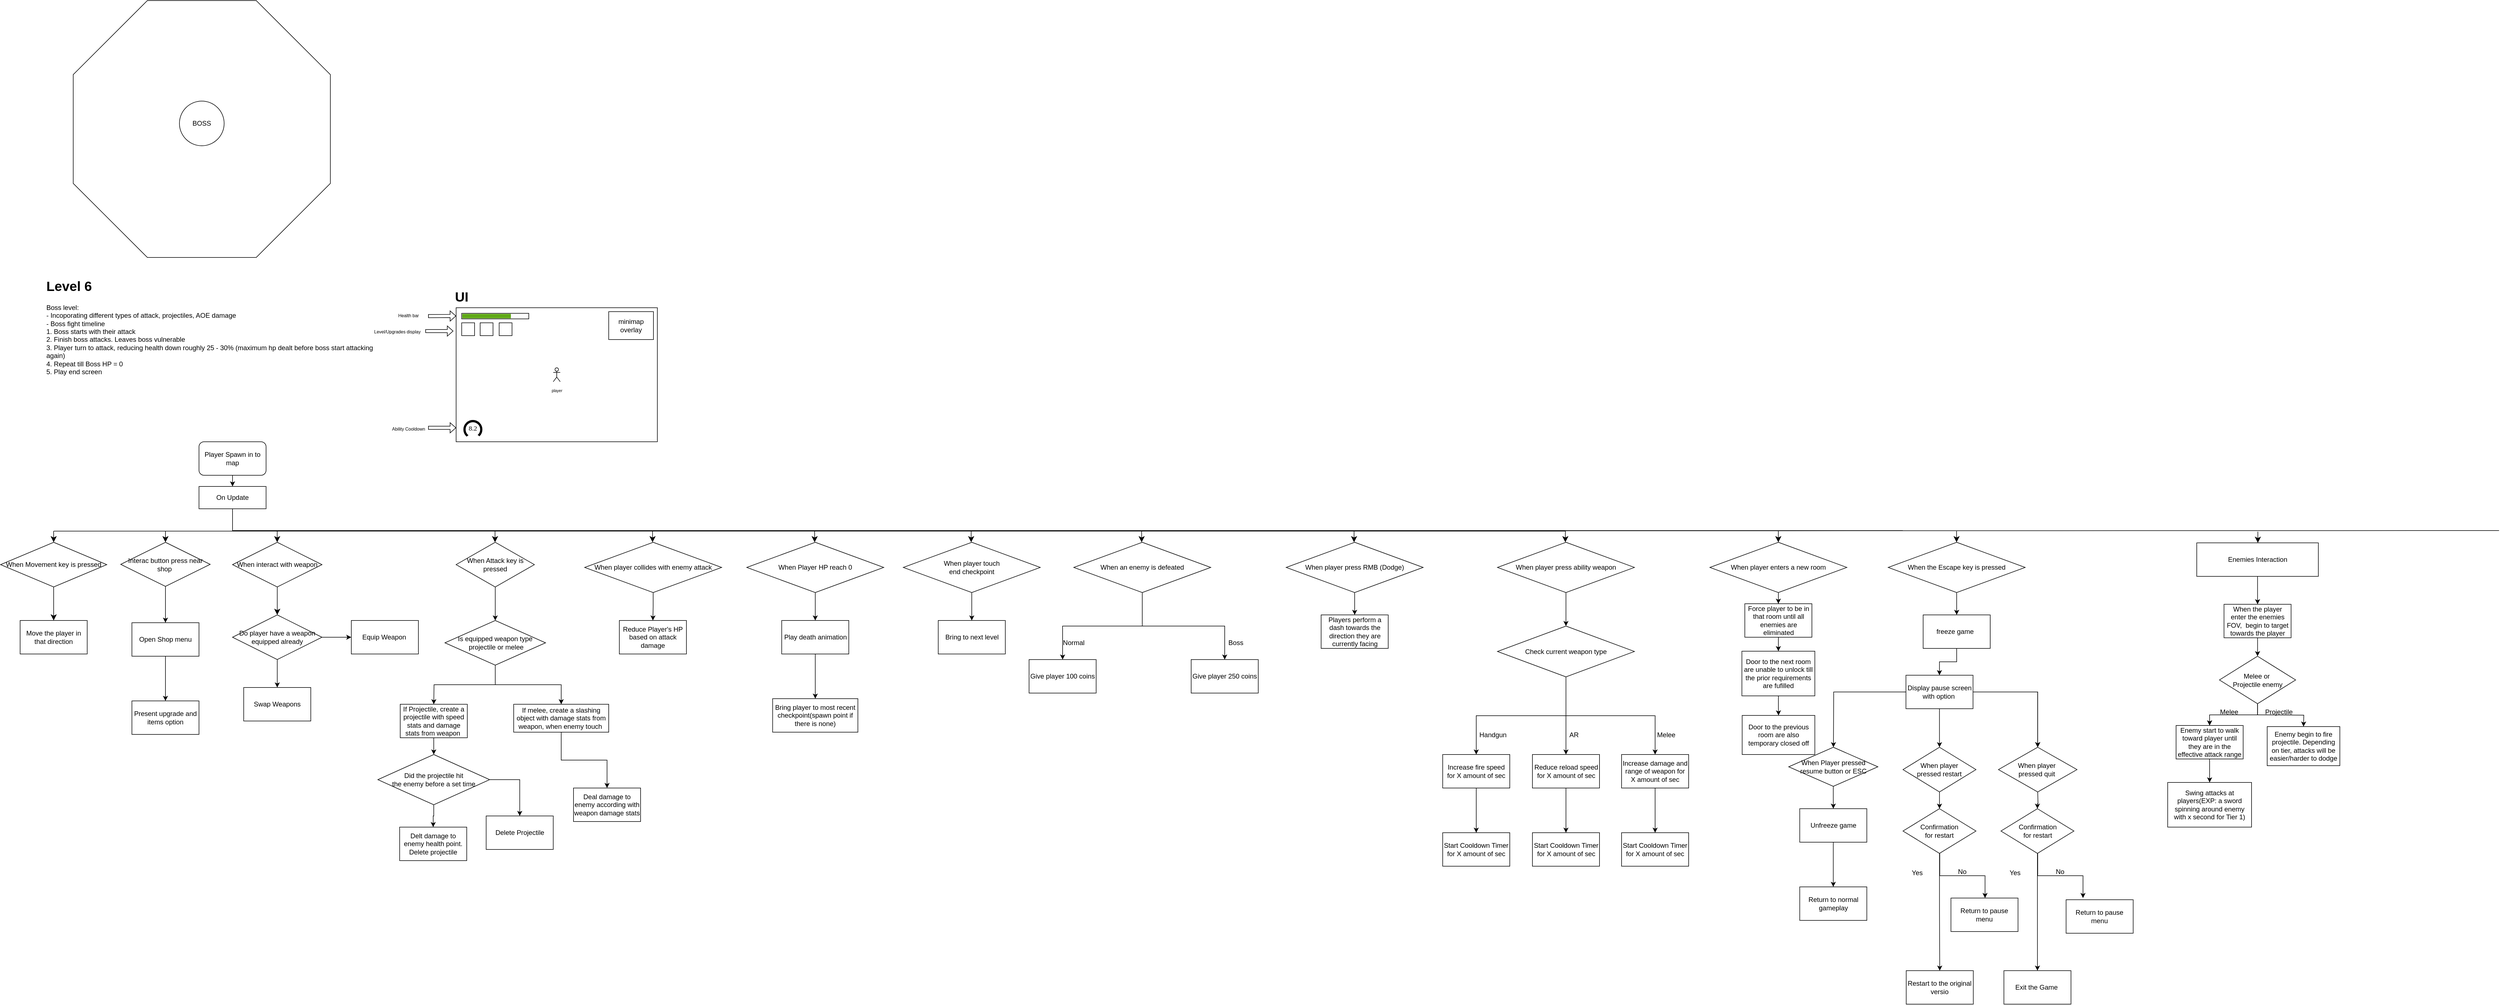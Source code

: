 <mxfile version="27.1.1">
  <diagram name="Page-1" id="taYUtSJ_4CDuhA6wjiIW">
    <mxGraphModel dx="2811" dy="1159" grid="1" gridSize="10" guides="1" tooltips="1" connect="1" arrows="1" fold="1" page="1" pageScale="1" pageWidth="850" pageHeight="1100" math="0" shadow="0" adaptiveColors="auto">
      <root>
        <mxCell id="0" />
        <mxCell id="1" parent="0" />
        <mxCell id="h_4dqQD72bOemCukOD2A-11" value="&lt;h1 style=&quot;margin-top: 0px;&quot;&gt;Level 6&lt;/h1&gt;&lt;div&gt;Boss level:&lt;/div&gt;&lt;div&gt;- Incoporating different types of attack, projectiles, AOE damage&lt;/div&gt;&lt;div&gt;- Boss fight timeline&lt;/div&gt;&lt;div&gt;1. Boss starts with their attack&lt;/div&gt;&lt;div&gt;2. Finish boss attacks. Leaves boss vulnerable&lt;/div&gt;&lt;div&gt;3. Player turn to attack, reducing health down roughly 25 - 30% (maximum hp dealt before boss start attacking again)&lt;/div&gt;&lt;div&gt;4. Repeat till Boss HP = 0&lt;/div&gt;&lt;div&gt;5. Play end screen&lt;/div&gt;&lt;div&gt;&lt;br&gt;&lt;/div&gt;" style="text;html=1;whiteSpace=wrap;overflow=hidden;rounded=0;" parent="1" vertex="1">
          <mxGeometry x="-620" y="991.45" width="620" height="310" as="geometry" />
        </mxCell>
        <mxCell id="E4qFbeiB4ODEOkEXqFHY-1" value="&lt;h1 style=&quot;margin-top: 0px;&quot;&gt;&lt;span style=&quot;background-color: transparent; color: light-dark(rgb(0, 0, 0), rgb(255, 255, 255));&quot;&gt;UI&lt;/span&gt;&lt;/h1&gt;" style="text;html=1;whiteSpace=wrap;overflow=hidden;rounded=0;align=center;" parent="1" vertex="1">
          <mxGeometry x="35" y="1010" width="180" height="40" as="geometry" />
        </mxCell>
        <mxCell id="E4qFbeiB4ODEOkEXqFHY-2" value="" style="rounded=0;whiteSpace=wrap;html=1;" parent="1" vertex="1">
          <mxGeometry x="115" y="1050" width="360" height="240" as="geometry" />
        </mxCell>
        <mxCell id="E4qFbeiB4ODEOkEXqFHY-3" value="" style="rounded=0;whiteSpace=wrap;html=1;" parent="1" vertex="1">
          <mxGeometry x="125" y="1060" width="120" height="10" as="geometry" />
        </mxCell>
        <mxCell id="E4qFbeiB4ODEOkEXqFHY-4" value="" style="rounded=0;whiteSpace=wrap;html=1;fillColor=#60a917;fontColor=#ffffff;strokeColor=none;movable=1;resizable=1;rotatable=1;deletable=1;editable=1;locked=0;connectable=1;" parent="1" vertex="1">
          <mxGeometry x="126" y="1061" width="87" height="8" as="geometry" />
        </mxCell>
        <mxCell id="E4qFbeiB4ODEOkEXqFHY-5" value="" style="ellipse;whiteSpace=wrap;html=1;aspect=fixed;strokeWidth=4;" parent="1" vertex="1">
          <mxGeometry x="130" y="1253" width="30" height="30" as="geometry" />
        </mxCell>
        <mxCell id="E4qFbeiB4ODEOkEXqFHY-7" value="&lt;font face=&quot;Tahoma&quot;&gt;8.2&lt;/font&gt;" style="text;html=1;align=center;verticalAlign=middle;whiteSpace=wrap;rounded=0;" parent="1" vertex="1">
          <mxGeometry x="115" y="1251" width="60" height="30" as="geometry" />
        </mxCell>
        <mxCell id="E4qFbeiB4ODEOkEXqFHY-8" value="minimap overlay" style="rounded=0;whiteSpace=wrap;html=1;" parent="1" vertex="1">
          <mxGeometry x="388" y="1057" width="80" height="50" as="geometry" />
        </mxCell>
        <mxCell id="E4qFbeiB4ODEOkEXqFHY-9" value="" style="shape=flexArrow;endArrow=classic;html=1;rounded=0;width=5.714;endSize=3.095;endWidth=11.565;" parent="1" edge="1">
          <mxGeometry width="50" height="50" relative="1" as="geometry">
            <mxPoint x="65" y="1265" as="sourcePoint" />
            <mxPoint x="115" y="1265" as="targetPoint" />
          </mxGeometry>
        </mxCell>
        <mxCell id="E4qFbeiB4ODEOkEXqFHY-10" value="" style="shape=flexArrow;endArrow=classic;html=1;rounded=0;width=5.714;endSize=3.095;endWidth=11.565;" parent="1" edge="1">
          <mxGeometry width="50" height="50" relative="1" as="geometry">
            <mxPoint x="65" y="1065" as="sourcePoint" />
            <mxPoint x="115" y="1064.76" as="targetPoint" />
          </mxGeometry>
        </mxCell>
        <mxCell id="E4qFbeiB4ODEOkEXqFHY-11" value="&lt;div&gt;&lt;font style=&quot;font-size: 8px;&quot;&gt;Ability&amp;nbsp;&lt;/font&gt;&lt;span style=&quot;font-size: 8px; background-color: transparent; color: light-dark(rgb(0, 0, 0), rgb(255, 255, 255));&quot;&gt;Cooldown&lt;/span&gt;&lt;/div&gt;" style="text;html=1;align=center;verticalAlign=middle;whiteSpace=wrap;rounded=0;" parent="1" vertex="1">
          <mxGeometry x="-15" y="1251" width="90" height="30" as="geometry" />
        </mxCell>
        <mxCell id="E4qFbeiB4ODEOkEXqFHY-12" value="&lt;div&gt;&lt;span style=&quot;font-size: 8px;&quot;&gt;Health bar&lt;/span&gt;&lt;/div&gt;" style="text;html=1;align=center;verticalAlign=middle;whiteSpace=wrap;rounded=0;" parent="1" vertex="1">
          <mxGeometry x="-15" y="1048" width="90" height="30" as="geometry" />
        </mxCell>
        <mxCell id="E4qFbeiB4ODEOkEXqFHY-19" value="" style="whiteSpace=wrap;html=1;aspect=fixed;" parent="1" vertex="1">
          <mxGeometry x="125" y="1077" width="23" height="23" as="geometry" />
        </mxCell>
        <mxCell id="E4qFbeiB4ODEOkEXqFHY-20" value="" style="whiteSpace=wrap;html=1;aspect=fixed;" parent="1" vertex="1">
          <mxGeometry x="158" y="1077" width="23" height="23" as="geometry" />
        </mxCell>
        <mxCell id="E4qFbeiB4ODEOkEXqFHY-21" value="" style="whiteSpace=wrap;html=1;aspect=fixed;" parent="1" vertex="1">
          <mxGeometry x="192" y="1077" width="23" height="23" as="geometry" />
        </mxCell>
        <mxCell id="E4qFbeiB4ODEOkEXqFHY-22" value="" style="shape=flexArrow;endArrow=classic;html=1;rounded=0;width=5.714;endSize=3.095;endWidth=11.565;" parent="1" edge="1">
          <mxGeometry width="50" height="50" relative="1" as="geometry">
            <mxPoint x="60" y="1091.8" as="sourcePoint" />
            <mxPoint x="110" y="1091.8" as="targetPoint" />
          </mxGeometry>
        </mxCell>
        <mxCell id="E4qFbeiB4ODEOkEXqFHY-23" value="&lt;span style=&quot;font-size: 8px;&quot;&gt;Level/Upgrades display&lt;/span&gt;" style="text;html=1;align=center;verticalAlign=middle;whiteSpace=wrap;rounded=0;" parent="1" vertex="1">
          <mxGeometry x="-35" y="1077" width="90" height="30" as="geometry" />
        </mxCell>
        <mxCell id="E4qFbeiB4ODEOkEXqFHY-24" value="" style="triangle;whiteSpace=wrap;html=1;rotation=-90;strokeColor=none;" parent="1" vertex="1">
          <mxGeometry x="137.2" y="1258.45" width="16.87" height="43" as="geometry" />
        </mxCell>
        <mxCell id="E4qFbeiB4ODEOkEXqFHY-25" value="&lt;div&gt;&lt;font style=&quot;font-size: 7px;&quot;&gt;player&lt;/font&gt;&lt;/div&gt;" style="shape=umlActor;verticalLabelPosition=bottom;verticalAlign=top;html=1;outlineConnect=0;rounded=0;" parent="1" vertex="1">
          <mxGeometry x="288.75" y="1157.5" width="12.5" height="25" as="geometry" />
        </mxCell>
        <mxCell id="eXyDsj4oLJ770W_KGHtE-3" style="edgeStyle=orthogonalEdgeStyle;rounded=0;orthogonalLoop=1;jettySize=auto;html=1;exitX=0.5;exitY=1;exitDx=0;exitDy=0;entryX=0.5;entryY=0;entryDx=0;entryDy=0;" parent="1" source="eXyDsj4oLJ770W_KGHtE-1" target="eXyDsj4oLJ770W_KGHtE-2" edge="1">
          <mxGeometry relative="1" as="geometry" />
        </mxCell>
        <mxCell id="eXyDsj4oLJ770W_KGHtE-1" value="Player Spawn in to map" style="rounded=1;whiteSpace=wrap;html=1;" parent="1" vertex="1">
          <mxGeometry x="-345" y="1290" width="120" height="60" as="geometry" />
        </mxCell>
        <mxCell id="eXyDsj4oLJ770W_KGHtE-2" value="On Update" style="rounded=0;whiteSpace=wrap;html=1;" parent="1" vertex="1">
          <mxGeometry x="-345" y="1370" width="120" height="40" as="geometry" />
        </mxCell>
        <mxCell id="Yp42xmwH9Xkohg9ComGU-12" style="edgeStyle=none;curved=1;rounded=0;orthogonalLoop=1;jettySize=auto;html=1;exitX=0.5;exitY=1;exitDx=0;exitDy=0;fontSize=12;startSize=8;endSize=8;" parent="1" source="Yp42xmwH9Xkohg9ComGU-3" target="Yp42xmwH9Xkohg9ComGU-11" edge="1">
          <mxGeometry relative="1" as="geometry" />
        </mxCell>
        <mxCell id="Yp42xmwH9Xkohg9ComGU-3" value="&lt;div&gt;&lt;span style=&quot;background-color: transparent; color: light-dark(rgb(0, 0, 0), rgb(255, 255, 255));&quot;&gt;When Movement key is pressed&lt;/span&gt;&lt;/div&gt;" style="rhombus;whiteSpace=wrap;html=1;" parent="1" vertex="1">
          <mxGeometry x="-700" y="1470" width="190" height="80" as="geometry" />
        </mxCell>
        <mxCell id="Yp42xmwH9Xkohg9ComGU-8" value="" style="endArrow=none;html=1;rounded=0;fontSize=12;startSize=8;endSize=8;curved=1;" parent="1" edge="1">
          <mxGeometry width="50" height="50" relative="1" as="geometry">
            <mxPoint x="-285" y="1450" as="sourcePoint" />
            <mxPoint x="-285" y="1410" as="targetPoint" />
          </mxGeometry>
        </mxCell>
        <mxCell id="Yp42xmwH9Xkohg9ComGU-9" value="" style="endArrow=none;html=1;rounded=0;fontSize=12;startSize=8;endSize=8;curved=1;" parent="1" edge="1">
          <mxGeometry width="50" height="50" relative="1" as="geometry">
            <mxPoint x="-285" y="1450" as="sourcePoint" />
            <mxPoint x="-605" y="1450" as="targetPoint" />
          </mxGeometry>
        </mxCell>
        <mxCell id="Yp42xmwH9Xkohg9ComGU-10" value="" style="endArrow=classic;html=1;rounded=0;fontSize=12;startSize=8;endSize=8;curved=1;entryX=0.5;entryY=0;entryDx=0;entryDy=0;" parent="1" target="Yp42xmwH9Xkohg9ComGU-3" edge="1">
          <mxGeometry width="50" height="50" relative="1" as="geometry">
            <mxPoint x="-605" y="1450" as="sourcePoint" />
            <mxPoint x="-655" y="1460" as="targetPoint" />
          </mxGeometry>
        </mxCell>
        <mxCell id="Yp42xmwH9Xkohg9ComGU-11" value="Move the player in that direction" style="rounded=0;whiteSpace=wrap;html=1;" parent="1" vertex="1">
          <mxGeometry x="-665" y="1610" width="120" height="60" as="geometry" />
        </mxCell>
        <mxCell id="Yp42xmwH9Xkohg9ComGU-14" value="" style="endArrow=classic;html=1;rounded=0;fontSize=12;startSize=8;endSize=8;curved=1;" parent="1" edge="1">
          <mxGeometry width="50" height="50" relative="1" as="geometry">
            <mxPoint x="-405" y="1450" as="sourcePoint" />
            <mxPoint x="-405" y="1470" as="targetPoint" />
          </mxGeometry>
        </mxCell>
        <mxCell id="Yp42xmwH9Xkohg9ComGU-23" value="" style="edgeStyle=none;curved=1;rounded=0;orthogonalLoop=1;jettySize=auto;html=1;fontSize=12;startSize=8;endSize=8;" parent="1" source="Yp42xmwH9Xkohg9ComGU-17" target="Yp42xmwH9Xkohg9ComGU-22" edge="1">
          <mxGeometry relative="1" as="geometry" />
        </mxCell>
        <mxCell id="Yp42xmwH9Xkohg9ComGU-17" value="When interact with weapon" style="rhombus;whiteSpace=wrap;html=1;" parent="1" vertex="1">
          <mxGeometry x="-285" y="1470" width="160" height="80" as="geometry" />
        </mxCell>
        <mxCell id="Yp42xmwH9Xkohg9ComGU-18" value="" style="endArrow=none;html=1;rounded=0;fontSize=12;startSize=8;endSize=8;curved=1;" parent="1" edge="1">
          <mxGeometry width="50" height="50" relative="1" as="geometry">
            <mxPoint x="-285" y="1450" as="sourcePoint" />
            <mxPoint x="2100" y="1450" as="targetPoint" />
          </mxGeometry>
        </mxCell>
        <mxCell id="Yp42xmwH9Xkohg9ComGU-19" value="" style="endArrow=classic;html=1;rounded=0;fontSize=12;startSize=8;endSize=8;curved=1;" parent="1" edge="1">
          <mxGeometry width="50" height="50" relative="1" as="geometry">
            <mxPoint x="-205.11" y="1450" as="sourcePoint" />
            <mxPoint x="-205.11" y="1470" as="targetPoint" />
          </mxGeometry>
        </mxCell>
        <mxCell id="q4_9x-0cVKSZLk66gTpS-1" style="edgeStyle=orthogonalEdgeStyle;rounded=0;orthogonalLoop=1;jettySize=auto;html=1;exitX=1;exitY=0.5;exitDx=0;exitDy=0;" parent="1" edge="1">
          <mxGeometry relative="1" as="geometry">
            <mxPoint x="-72.5" y="1640" as="targetPoint" />
            <mxPoint x="-152.5" y="1640" as="sourcePoint" />
          </mxGeometry>
        </mxCell>
        <mxCell id="q4_9x-0cVKSZLk66gTpS-3" style="edgeStyle=orthogonalEdgeStyle;rounded=0;orthogonalLoop=1;jettySize=auto;html=1;exitX=0.5;exitY=1;exitDx=0;exitDy=0;" parent="1" source="Yp42xmwH9Xkohg9ComGU-22" edge="1">
          <mxGeometry relative="1" as="geometry">
            <mxPoint x="-205" y="1730" as="targetPoint" />
          </mxGeometry>
        </mxCell>
        <mxCell id="Yp42xmwH9Xkohg9ComGU-22" value="Do player have a weapon&lt;div&gt;equipped already&lt;/div&gt;" style="rhombus;whiteSpace=wrap;html=1;" parent="1" vertex="1">
          <mxGeometry x="-285" y="1600" width="160" height="80" as="geometry" />
        </mxCell>
        <mxCell id="q4_9x-0cVKSZLk66gTpS-2" value="Equip Weapon&amp;nbsp;" style="rounded=0;whiteSpace=wrap;html=1;" parent="1" vertex="1">
          <mxGeometry x="-72.5" y="1610" width="120" height="60" as="geometry" />
        </mxCell>
        <mxCell id="q4_9x-0cVKSZLk66gTpS-4" value="Swap Weapons" style="rounded=0;whiteSpace=wrap;html=1;" parent="1" vertex="1">
          <mxGeometry x="-265" y="1730" width="120" height="60" as="geometry" />
        </mxCell>
        <mxCell id="q4_9x-0cVKSZLk66gTpS-8" value="" style="endArrow=classic;html=1;rounded=0;fontSize=12;startSize=8;endSize=8;curved=1;" parent="1" edge="1">
          <mxGeometry width="50" height="50" relative="1" as="geometry">
            <mxPoint x="184.6" y="1450" as="sourcePoint" />
            <mxPoint x="184.6" y="1470" as="targetPoint" />
          </mxGeometry>
        </mxCell>
        <mxCell id="q4_9x-0cVKSZLk66gTpS-11" style="edgeStyle=orthogonalEdgeStyle;rounded=0;orthogonalLoop=1;jettySize=auto;html=1;exitX=0.5;exitY=1;exitDx=0;exitDy=0;entryX=0.5;entryY=0;entryDx=0;entryDy=0;" parent="1" source="q4_9x-0cVKSZLk66gTpS-9" edge="1">
          <mxGeometry relative="1" as="geometry">
            <mxPoint x="185" y="1610" as="targetPoint" />
          </mxGeometry>
        </mxCell>
        <mxCell id="q4_9x-0cVKSZLk66gTpS-9" value="When Attack key is pressed" style="rhombus;whiteSpace=wrap;html=1;" parent="1" vertex="1">
          <mxGeometry x="115" y="1470" width="140" height="80" as="geometry" />
        </mxCell>
        <mxCell id="q4_9x-0cVKSZLk66gTpS-14" style="edgeStyle=orthogonalEdgeStyle;rounded=0;orthogonalLoop=1;jettySize=auto;html=1;exitX=0.5;exitY=1;exitDx=0;exitDy=0;" parent="1" source="q4_9x-0cVKSZLk66gTpS-12" edge="1">
          <mxGeometry relative="1" as="geometry">
            <mxPoint x="75" y="1760" as="targetPoint" />
            <mxPoint x="185" y="1730" as="sourcePoint" />
          </mxGeometry>
        </mxCell>
        <mxCell id="q4_9x-0cVKSZLk66gTpS-16" value="" style="edgeStyle=orthogonalEdgeStyle;rounded=0;orthogonalLoop=1;jettySize=auto;html=1;" parent="1" source="q4_9x-0cVKSZLk66gTpS-12" target="q4_9x-0cVKSZLk66gTpS-15" edge="1">
          <mxGeometry relative="1" as="geometry" />
        </mxCell>
        <mxCell id="q4_9x-0cVKSZLk66gTpS-12" value="Is equipped weapon type&lt;div&gt;&amp;nbsp;projectile or melee&lt;/div&gt;" style="rhombus;whiteSpace=wrap;html=1;rounded=0;" parent="1" vertex="1">
          <mxGeometry x="95" y="1610" width="180" height="80" as="geometry" />
        </mxCell>
        <mxCell id="lq5Zol3VYvwU5_5nPJsw-11" value="" style="edgeStyle=orthogonalEdgeStyle;rounded=0;orthogonalLoop=1;jettySize=auto;html=1;" parent="1" source="q4_9x-0cVKSZLk66gTpS-15" target="lq5Zol3VYvwU5_5nPJsw-10" edge="1">
          <mxGeometry relative="1" as="geometry" />
        </mxCell>
        <mxCell id="q4_9x-0cVKSZLk66gTpS-15" value="If melee, create a slashing object with damage stats from weapon, when enemy touch&amp;nbsp;" style="whiteSpace=wrap;html=1;rounded=0;" parent="1" vertex="1">
          <mxGeometry x="218" y="1760" width="170" height="50" as="geometry" />
        </mxCell>
        <mxCell id="lq5Zol3VYvwU5_5nPJsw-5" value="" style="edgeStyle=orthogonalEdgeStyle;rounded=0;orthogonalLoop=1;jettySize=auto;html=1;" parent="1" source="q4_9x-0cVKSZLk66gTpS-17" target="lq5Zol3VYvwU5_5nPJsw-4" edge="1">
          <mxGeometry relative="1" as="geometry" />
        </mxCell>
        <mxCell id="q4_9x-0cVKSZLk66gTpS-17" value="If Projectile, create a projectile with speed stats and damage stats from weapon&amp;nbsp;" style="rounded=0;whiteSpace=wrap;html=1;" parent="1" vertex="1">
          <mxGeometry x="15" y="1760" width="120" height="60" as="geometry" />
        </mxCell>
        <mxCell id="lq5Zol3VYvwU5_5nPJsw-1" style="edgeStyle=orthogonalEdgeStyle;rounded=0;orthogonalLoop=1;jettySize=auto;html=1;exitX=0.5;exitY=1;exitDx=0;exitDy=0;" parent="1" source="q4_9x-0cVKSZLk66gTpS-15" target="q4_9x-0cVKSZLk66gTpS-15" edge="1">
          <mxGeometry relative="1" as="geometry" />
        </mxCell>
        <mxCell id="lq5Zol3VYvwU5_5nPJsw-7" value="" style="edgeStyle=orthogonalEdgeStyle;rounded=0;orthogonalLoop=1;jettySize=auto;html=1;" parent="1" source="lq5Zol3VYvwU5_5nPJsw-4" target="lq5Zol3VYvwU5_5nPJsw-6" edge="1">
          <mxGeometry relative="1" as="geometry" />
        </mxCell>
        <mxCell id="lq5Zol3VYvwU5_5nPJsw-9" value="" style="edgeStyle=orthogonalEdgeStyle;rounded=0;orthogonalLoop=1;jettySize=auto;html=1;exitX=1;exitY=0.5;exitDx=0;exitDy=0;" parent="1" source="lq5Zol3VYvwU5_5nPJsw-4" target="lq5Zol3VYvwU5_5nPJsw-8" edge="1">
          <mxGeometry relative="1" as="geometry" />
        </mxCell>
        <mxCell id="lq5Zol3VYvwU5_5nPJsw-4" value="Did the projectile hit&lt;div&gt;the enemy before a set time&lt;/div&gt;" style="rhombus;whiteSpace=wrap;html=1;rounded=0;" parent="1" vertex="1">
          <mxGeometry x="-25" y="1850" width="200" height="90" as="geometry" />
        </mxCell>
        <mxCell id="lq5Zol3VYvwU5_5nPJsw-6" value="Delt damage to enemy health point. Delete projectile" style="whiteSpace=wrap;html=1;rounded=0;" parent="1" vertex="1">
          <mxGeometry x="14" y="1980" width="120" height="60" as="geometry" />
        </mxCell>
        <mxCell id="lq5Zol3VYvwU5_5nPJsw-8" value="Delete Projectile" style="whiteSpace=wrap;html=1;rounded=0;" parent="1" vertex="1">
          <mxGeometry x="168.75" y="1960" width="120" height="60" as="geometry" />
        </mxCell>
        <mxCell id="lq5Zol3VYvwU5_5nPJsw-10" value="Deal damage to enemy according with weapon damage stats" style="whiteSpace=wrap;html=1;rounded=0;" parent="1" vertex="1">
          <mxGeometry x="325" y="1910" width="120" height="60" as="geometry" />
        </mxCell>
        <mxCell id="MKZqPjybAPE5XbvGpNHw-1" value="" style="endArrow=classic;html=1;rounded=0;fontSize=12;startSize=8;endSize=8;curved=1;" parent="1" edge="1">
          <mxGeometry width="50" height="50" relative="1" as="geometry">
            <mxPoint x="466.41" y="1450" as="sourcePoint" />
            <mxPoint x="466.41" y="1470" as="targetPoint" />
          </mxGeometry>
        </mxCell>
        <mxCell id="MKZqPjybAPE5XbvGpNHw-4" value="" style="edgeStyle=orthogonalEdgeStyle;rounded=0;orthogonalLoop=1;jettySize=auto;html=1;" parent="1" source="MKZqPjybAPE5XbvGpNHw-2" target="MKZqPjybAPE5XbvGpNHw-3" edge="1">
          <mxGeometry relative="1" as="geometry" />
        </mxCell>
        <mxCell id="MKZqPjybAPE5XbvGpNHw-2" value="When player collides with enemy attack" style="rhombus;whiteSpace=wrap;html=1;" parent="1" vertex="1">
          <mxGeometry x="345" y="1470" width="245" height="90" as="geometry" />
        </mxCell>
        <mxCell id="MKZqPjybAPE5XbvGpNHw-3" value="Reduce Player&#39;s HP based on attack damage" style="whiteSpace=wrap;html=1;" parent="1" vertex="1">
          <mxGeometry x="407" y="1610" width="120" height="60" as="geometry" />
        </mxCell>
        <mxCell id="MKZqPjybAPE5XbvGpNHw-5" value="" style="endArrow=classic;html=1;rounded=0;fontSize=12;startSize=8;endSize=8;curved=1;" parent="1" edge="1">
          <mxGeometry width="50" height="50" relative="1" as="geometry">
            <mxPoint x="756.41" y="1450" as="sourcePoint" />
            <mxPoint x="756.41" y="1470" as="targetPoint" />
          </mxGeometry>
        </mxCell>
        <mxCell id="MKZqPjybAPE5XbvGpNHw-10" value="" style="edgeStyle=orthogonalEdgeStyle;rounded=0;orthogonalLoop=1;jettySize=auto;html=1;" parent="1" source="MKZqPjybAPE5XbvGpNHw-6" target="MKZqPjybAPE5XbvGpNHw-9" edge="1">
          <mxGeometry relative="1" as="geometry" />
        </mxCell>
        <mxCell id="MKZqPjybAPE5XbvGpNHw-6" value="When Player HP reach 0" style="rhombus;whiteSpace=wrap;html=1;" parent="1" vertex="1">
          <mxGeometry x="635" y="1470" width="245" height="90" as="geometry" />
        </mxCell>
        <mxCell id="MKZqPjybAPE5XbvGpNHw-12" value="" style="edgeStyle=orthogonalEdgeStyle;rounded=0;orthogonalLoop=1;jettySize=auto;html=1;" parent="1" source="MKZqPjybAPE5XbvGpNHw-9" target="MKZqPjybAPE5XbvGpNHw-11" edge="1">
          <mxGeometry relative="1" as="geometry" />
        </mxCell>
        <mxCell id="MKZqPjybAPE5XbvGpNHw-9" value="Play death animation" style="whiteSpace=wrap;html=1;" parent="1" vertex="1">
          <mxGeometry x="697.5" y="1610" width="120" height="60" as="geometry" />
        </mxCell>
        <mxCell id="MKZqPjybAPE5XbvGpNHw-11" value="Bring player to most recent checkpoint(spawn point if there is none)" style="whiteSpace=wrap;html=1;" parent="1" vertex="1">
          <mxGeometry x="681.25" y="1750" width="152.5" height="60" as="geometry" />
        </mxCell>
        <mxCell id="MKZqPjybAPE5XbvGpNHw-15" value="" style="endArrow=classic;html=1;rounded=0;fontSize=12;startSize=8;endSize=8;curved=1;" parent="1" edge="1">
          <mxGeometry width="50" height="50" relative="1" as="geometry">
            <mxPoint x="1036.41" y="1450" as="sourcePoint" />
            <mxPoint x="1036.41" y="1470" as="targetPoint" />
          </mxGeometry>
        </mxCell>
        <mxCell id="MKZqPjybAPE5XbvGpNHw-18" value="" style="edgeStyle=orthogonalEdgeStyle;rounded=0;orthogonalLoop=1;jettySize=auto;html=1;" parent="1" source="MKZqPjybAPE5XbvGpNHw-16" target="MKZqPjybAPE5XbvGpNHw-17" edge="1">
          <mxGeometry relative="1" as="geometry" />
        </mxCell>
        <mxCell id="MKZqPjybAPE5XbvGpNHw-16" value="When player touch&lt;div&gt;end checkpoint&lt;/div&gt;" style="rhombus;whiteSpace=wrap;html=1;" parent="1" vertex="1">
          <mxGeometry x="915" y="1470" width="245" height="90" as="geometry" />
        </mxCell>
        <mxCell id="MKZqPjybAPE5XbvGpNHw-17" value="Bring to next level" style="whiteSpace=wrap;html=1;" parent="1" vertex="1">
          <mxGeometry x="977.5" y="1610" width="120" height="60" as="geometry" />
        </mxCell>
        <mxCell id="MKZqPjybAPE5XbvGpNHw-19" value="" style="endArrow=classic;html=1;rounded=0;fontSize=12;startSize=8;endSize=8;curved=1;" parent="1" edge="1">
          <mxGeometry width="50" height="50" relative="1" as="geometry">
            <mxPoint x="1341.41" y="1450" as="sourcePoint" />
            <mxPoint x="1341.41" y="1470" as="targetPoint" />
          </mxGeometry>
        </mxCell>
        <mxCell id="MKZqPjybAPE5XbvGpNHw-22" value="" style="edgeStyle=orthogonalEdgeStyle;rounded=0;orthogonalLoop=1;jettySize=auto;html=1;" parent="1" source="MKZqPjybAPE5XbvGpNHw-20" target="MKZqPjybAPE5XbvGpNHw-21" edge="1">
          <mxGeometry relative="1" as="geometry" />
        </mxCell>
        <mxCell id="MKZqPjybAPE5XbvGpNHw-26" value="" style="edgeStyle=orthogonalEdgeStyle;rounded=0;orthogonalLoop=1;jettySize=auto;html=1;" parent="1" source="MKZqPjybAPE5XbvGpNHw-20" target="MKZqPjybAPE5XbvGpNHw-25" edge="1">
          <mxGeometry relative="1" as="geometry" />
        </mxCell>
        <mxCell id="MKZqPjybAPE5XbvGpNHw-20" value="When an enemy is defeated" style="rhombus;whiteSpace=wrap;html=1;" parent="1" vertex="1">
          <mxGeometry x="1220" y="1470" width="245" height="90" as="geometry" />
        </mxCell>
        <mxCell id="MKZqPjybAPE5XbvGpNHw-21" value="Give player 100 coins" style="whiteSpace=wrap;html=1;" parent="1" vertex="1">
          <mxGeometry x="1140" y="1680" width="120" height="60" as="geometry" />
        </mxCell>
        <mxCell id="MKZqPjybAPE5XbvGpNHw-25" value="Give player 250 coins" style="whiteSpace=wrap;html=1;" parent="1" vertex="1">
          <mxGeometry x="1430" y="1680" width="120" height="60" as="geometry" />
        </mxCell>
        <mxCell id="MKZqPjybAPE5XbvGpNHw-27" value="Normal" style="text;html=1;align=center;verticalAlign=middle;whiteSpace=wrap;rounded=0;" parent="1" vertex="1">
          <mxGeometry x="1190" y="1635" width="60" height="30" as="geometry" />
        </mxCell>
        <mxCell id="MKZqPjybAPE5XbvGpNHw-29" value="Boss" style="text;html=1;align=center;verticalAlign=middle;whiteSpace=wrap;rounded=0;" parent="1" vertex="1">
          <mxGeometry x="1480" y="1635" width="60" height="30" as="geometry" />
        </mxCell>
        <mxCell id="MKZqPjybAPE5XbvGpNHw-31" value="" style="endArrow=classic;html=1;rounded=0;fontSize=12;startSize=8;endSize=8;curved=1;" parent="1" edge="1">
          <mxGeometry width="50" height="50" relative="1" as="geometry">
            <mxPoint x="1721.41" y="1450" as="sourcePoint" />
            <mxPoint x="1721.41" y="1470" as="targetPoint" />
          </mxGeometry>
        </mxCell>
        <mxCell id="MKZqPjybAPE5XbvGpNHw-34" value="" style="edgeStyle=orthogonalEdgeStyle;rounded=0;orthogonalLoop=1;jettySize=auto;html=1;" parent="1" source="MKZqPjybAPE5XbvGpNHw-32" target="MKZqPjybAPE5XbvGpNHw-33" edge="1">
          <mxGeometry relative="1" as="geometry" />
        </mxCell>
        <mxCell id="MKZqPjybAPE5XbvGpNHw-32" value="When player press RMB (Dodge)" style="rhombus;whiteSpace=wrap;html=1;" parent="1" vertex="1">
          <mxGeometry x="1600" y="1470" width="245" height="90" as="geometry" />
        </mxCell>
        <mxCell id="MKZqPjybAPE5XbvGpNHw-33" value="Players perform a dash towards the direction they are currently facing" style="whiteSpace=wrap;html=1;" parent="1" vertex="1">
          <mxGeometry x="1662.5" y="1600" width="120" height="60" as="geometry" />
        </mxCell>
        <mxCell id="MKZqPjybAPE5XbvGpNHw-37" value="" style="endArrow=classic;html=1;rounded=0;fontSize=12;startSize=8;endSize=8;curved=1;" parent="1" edge="1">
          <mxGeometry width="50" height="50" relative="1" as="geometry">
            <mxPoint x="2099.41" y="1450" as="sourcePoint" />
            <mxPoint x="2099.41" y="1470" as="targetPoint" />
          </mxGeometry>
        </mxCell>
        <mxCell id="MKZqPjybAPE5XbvGpNHw-40" value="" style="edgeStyle=orthogonalEdgeStyle;rounded=0;orthogonalLoop=1;jettySize=auto;html=1;" parent="1" source="MKZqPjybAPE5XbvGpNHw-38" target="MKZqPjybAPE5XbvGpNHw-39" edge="1">
          <mxGeometry relative="1" as="geometry" />
        </mxCell>
        <mxCell id="MKZqPjybAPE5XbvGpNHw-38" value="When player press ability weapon" style="rhombus;whiteSpace=wrap;html=1;" parent="1" vertex="1">
          <mxGeometry x="1978" y="1470" width="245" height="90" as="geometry" />
        </mxCell>
        <mxCell id="MKZqPjybAPE5XbvGpNHw-46" value="" style="edgeStyle=orthogonalEdgeStyle;rounded=0;orthogonalLoop=1;jettySize=auto;html=1;" parent="1" source="MKZqPjybAPE5XbvGpNHw-39" target="MKZqPjybAPE5XbvGpNHw-45" edge="1">
          <mxGeometry relative="1" as="geometry" />
        </mxCell>
        <mxCell id="MKZqPjybAPE5XbvGpNHw-48" value="" style="edgeStyle=orthogonalEdgeStyle;rounded=0;orthogonalLoop=1;jettySize=auto;html=1;" parent="1" source="MKZqPjybAPE5XbvGpNHw-39" target="MKZqPjybAPE5XbvGpNHw-47" edge="1">
          <mxGeometry relative="1" as="geometry" />
        </mxCell>
        <mxCell id="MKZqPjybAPE5XbvGpNHw-50" value="" style="edgeStyle=orthogonalEdgeStyle;rounded=0;orthogonalLoop=1;jettySize=auto;html=1;" parent="1" source="MKZqPjybAPE5XbvGpNHw-39" target="MKZqPjybAPE5XbvGpNHw-49" edge="1">
          <mxGeometry relative="1" as="geometry" />
        </mxCell>
        <mxCell id="MKZqPjybAPE5XbvGpNHw-39" value="Check current weapon type" style="rhombus;whiteSpace=wrap;html=1;" parent="1" vertex="1">
          <mxGeometry x="1978" y="1620" width="245" height="91" as="geometry" />
        </mxCell>
        <mxCell id="MKZqPjybAPE5XbvGpNHw-55" value="" style="edgeStyle=orthogonalEdgeStyle;rounded=0;orthogonalLoop=1;jettySize=auto;html=1;" parent="1" source="MKZqPjybAPE5XbvGpNHw-45" target="MKZqPjybAPE5XbvGpNHw-54" edge="1">
          <mxGeometry relative="1" as="geometry" />
        </mxCell>
        <mxCell id="MKZqPjybAPE5XbvGpNHw-45" value="Increase fire speed for X amount of sec" style="whiteSpace=wrap;html=1;" parent="1" vertex="1">
          <mxGeometry x="1880" y="1850" width="120" height="60" as="geometry" />
        </mxCell>
        <mxCell id="MKZqPjybAPE5XbvGpNHw-57" value="" style="edgeStyle=orthogonalEdgeStyle;rounded=0;orthogonalLoop=1;jettySize=auto;html=1;" parent="1" source="MKZqPjybAPE5XbvGpNHw-47" edge="1">
          <mxGeometry relative="1" as="geometry">
            <mxPoint x="2100.5" y="1990" as="targetPoint" />
          </mxGeometry>
        </mxCell>
        <mxCell id="MKZqPjybAPE5XbvGpNHw-47" value="Reduce reload speed for X amount of sec" style="whiteSpace=wrap;html=1;" parent="1" vertex="1">
          <mxGeometry x="2040.5" y="1850" width="120" height="60" as="geometry" />
        </mxCell>
        <mxCell id="MKZqPjybAPE5XbvGpNHw-59" value="" style="edgeStyle=orthogonalEdgeStyle;rounded=0;orthogonalLoop=1;jettySize=auto;html=1;" parent="1" source="MKZqPjybAPE5XbvGpNHw-49" edge="1">
          <mxGeometry relative="1" as="geometry">
            <mxPoint x="2260.0" y="1990" as="targetPoint" />
          </mxGeometry>
        </mxCell>
        <mxCell id="MKZqPjybAPE5XbvGpNHw-49" value="Increase damage and range of weapon for X amount of sec" style="whiteSpace=wrap;html=1;" parent="1" vertex="1">
          <mxGeometry x="2200" y="1850" width="120" height="60" as="geometry" />
        </mxCell>
        <mxCell id="MKZqPjybAPE5XbvGpNHw-51" value="Handgun" style="text;html=1;align=center;verticalAlign=middle;whiteSpace=wrap;rounded=0;" parent="1" vertex="1">
          <mxGeometry x="1940" y="1800" width="60" height="30" as="geometry" />
        </mxCell>
        <mxCell id="MKZqPjybAPE5XbvGpNHw-52" value="AR" style="text;html=1;align=center;verticalAlign=middle;whiteSpace=wrap;rounded=0;" parent="1" vertex="1">
          <mxGeometry x="2085" y="1800" width="60" height="30" as="geometry" />
        </mxCell>
        <mxCell id="MKZqPjybAPE5XbvGpNHw-53" value="Melee" style="text;html=1;align=center;verticalAlign=middle;whiteSpace=wrap;rounded=0;" parent="1" vertex="1">
          <mxGeometry x="2250" y="1800" width="60" height="30" as="geometry" />
        </mxCell>
        <mxCell id="MKZqPjybAPE5XbvGpNHw-54" value="Start Cooldown Timer for X amount of sec" style="whiteSpace=wrap;html=1;" parent="1" vertex="1">
          <mxGeometry x="1880" y="1990" width="120" height="60" as="geometry" />
        </mxCell>
        <mxCell id="MKZqPjybAPE5XbvGpNHw-60" value="Start Cooldown Timer for X amount of sec" style="whiteSpace=wrap;html=1;" parent="1" vertex="1">
          <mxGeometry x="2040.5" y="1990" width="120" height="60" as="geometry" />
        </mxCell>
        <mxCell id="MKZqPjybAPE5XbvGpNHw-61" value="Start Cooldown Timer for X amount of sec" style="whiteSpace=wrap;html=1;" parent="1" vertex="1">
          <mxGeometry x="2200" y="1990" width="120" height="60" as="geometry" />
        </mxCell>
        <mxCell id="i7hB4-bsWyCeOYq-jbDJ-1" value="" style="endArrow=none;html=1;rounded=0;fontSize=12;startSize=8;endSize=8;curved=1;" parent="1" edge="1">
          <mxGeometry width="50" height="50" relative="1" as="geometry">
            <mxPoint x="-285" y="1449" as="sourcePoint" />
            <mxPoint x="2703" y="1449" as="targetPoint" />
          </mxGeometry>
        </mxCell>
        <mxCell id="i7hB4-bsWyCeOYq-jbDJ-2" value="" style="endArrow=none;html=1;rounded=0;fontSize=12;startSize=8;endSize=8;curved=1;" parent="1" edge="1">
          <mxGeometry width="50" height="50" relative="1" as="geometry">
            <mxPoint x="-285" y="1450" as="sourcePoint" />
            <mxPoint x="3769.793" y="1449" as="targetPoint" />
          </mxGeometry>
        </mxCell>
        <mxCell id="i7hB4-bsWyCeOYq-jbDJ-3" value="" style="endArrow=classic;html=1;rounded=0;fontSize=12;startSize=8;endSize=8;curved=1;" parent="1" edge="1">
          <mxGeometry width="50" height="50" relative="1" as="geometry">
            <mxPoint x="2480.41" y="1450" as="sourcePoint" />
            <mxPoint x="2480.41" y="1470" as="targetPoint" />
          </mxGeometry>
        </mxCell>
        <mxCell id="i7hB4-bsWyCeOYq-jbDJ-6" value="" style="edgeStyle=orthogonalEdgeStyle;rounded=0;orthogonalLoop=1;jettySize=auto;html=1;" parent="1" source="i7hB4-bsWyCeOYq-jbDJ-4" target="i7hB4-bsWyCeOYq-jbDJ-5" edge="1">
          <mxGeometry relative="1" as="geometry" />
        </mxCell>
        <mxCell id="i7hB4-bsWyCeOYq-jbDJ-4" value="When player enters a new room" style="rhombus;whiteSpace=wrap;html=1;" parent="1" vertex="1">
          <mxGeometry x="2358" y="1470" width="245" height="90" as="geometry" />
        </mxCell>
        <mxCell id="i7hB4-bsWyCeOYq-jbDJ-8" value="" style="edgeStyle=orthogonalEdgeStyle;rounded=0;orthogonalLoop=1;jettySize=auto;html=1;" parent="1" source="i7hB4-bsWyCeOYq-jbDJ-5" target="i7hB4-bsWyCeOYq-jbDJ-7" edge="1">
          <mxGeometry relative="1" as="geometry" />
        </mxCell>
        <mxCell id="i7hB4-bsWyCeOYq-jbDJ-5" value="Force player to be in that room until all enemies are eliminated" style="whiteSpace=wrap;html=1;" parent="1" vertex="1">
          <mxGeometry x="2420.5" y="1580" width="120" height="60" as="geometry" />
        </mxCell>
        <mxCell id="i7hB4-bsWyCeOYq-jbDJ-46" value="" style="edgeStyle=orthogonalEdgeStyle;rounded=0;orthogonalLoop=1;jettySize=auto;html=1;" parent="1" source="i7hB4-bsWyCeOYq-jbDJ-7" target="i7hB4-bsWyCeOYq-jbDJ-45" edge="1">
          <mxGeometry relative="1" as="geometry" />
        </mxCell>
        <mxCell id="i7hB4-bsWyCeOYq-jbDJ-7" value="Door to the next room are unable to unlock till the prior requirements are fufilled" style="whiteSpace=wrap;html=1;" parent="1" vertex="1">
          <mxGeometry x="2415.25" y="1665" width="130.5" height="80" as="geometry" />
        </mxCell>
        <mxCell id="i7hB4-bsWyCeOYq-jbDJ-9" value="" style="endArrow=classic;html=1;rounded=0;fontSize=12;startSize=8;endSize=8;curved=1;" parent="1" edge="1">
          <mxGeometry width="50" height="50" relative="1" as="geometry">
            <mxPoint x="2799.31" y="1450" as="sourcePoint" />
            <mxPoint x="2799.31" y="1470" as="targetPoint" />
          </mxGeometry>
        </mxCell>
        <mxCell id="i7hB4-bsWyCeOYq-jbDJ-12" value="" style="edgeStyle=orthogonalEdgeStyle;rounded=0;orthogonalLoop=1;jettySize=auto;html=1;" parent="1" source="i7hB4-bsWyCeOYq-jbDJ-10" target="i7hB4-bsWyCeOYq-jbDJ-11" edge="1">
          <mxGeometry relative="1" as="geometry" />
        </mxCell>
        <mxCell id="i7hB4-bsWyCeOYq-jbDJ-10" value="When the Escape key is pressed" style="rhombus;whiteSpace=wrap;html=1;" parent="1" vertex="1">
          <mxGeometry x="2677" y="1470" width="245" height="90" as="geometry" />
        </mxCell>
        <mxCell id="i7hB4-bsWyCeOYq-jbDJ-14" value="" style="edgeStyle=orthogonalEdgeStyle;rounded=0;orthogonalLoop=1;jettySize=auto;html=1;" parent="1" source="i7hB4-bsWyCeOYq-jbDJ-11" target="i7hB4-bsWyCeOYq-jbDJ-13" edge="1">
          <mxGeometry relative="1" as="geometry" />
        </mxCell>
        <mxCell id="i7hB4-bsWyCeOYq-jbDJ-11" value="freeze game&amp;nbsp;&amp;nbsp;" style="whiteSpace=wrap;html=1;" parent="1" vertex="1">
          <mxGeometry x="2739.5" y="1600" width="120" height="60" as="geometry" />
        </mxCell>
        <mxCell id="i7hB4-bsWyCeOYq-jbDJ-17" value="" style="edgeStyle=orthogonalEdgeStyle;rounded=0;orthogonalLoop=1;jettySize=auto;html=1;" parent="1" source="i7hB4-bsWyCeOYq-jbDJ-13" edge="1">
          <mxGeometry relative="1" as="geometry">
            <mxPoint x="2579" y="1837.004" as="targetPoint" />
          </mxGeometry>
        </mxCell>
        <mxCell id="i7hB4-bsWyCeOYq-jbDJ-19" value="" style="edgeStyle=orthogonalEdgeStyle;rounded=0;orthogonalLoop=1;jettySize=auto;html=1;" parent="1" source="i7hB4-bsWyCeOYq-jbDJ-13" target="i7hB4-bsWyCeOYq-jbDJ-18" edge="1">
          <mxGeometry relative="1" as="geometry" />
        </mxCell>
        <mxCell id="i7hB4-bsWyCeOYq-jbDJ-20" value="" style="edgeStyle=orthogonalEdgeStyle;rounded=0;orthogonalLoop=1;jettySize=auto;html=1;" parent="1" source="i7hB4-bsWyCeOYq-jbDJ-13" target="i7hB4-bsWyCeOYq-jbDJ-18" edge="1">
          <mxGeometry relative="1" as="geometry" />
        </mxCell>
        <mxCell id="i7hB4-bsWyCeOYq-jbDJ-21" value="" style="edgeStyle=orthogonalEdgeStyle;rounded=0;orthogonalLoop=1;jettySize=auto;html=1;" parent="1" source="i7hB4-bsWyCeOYq-jbDJ-13" target="i7hB4-bsWyCeOYq-jbDJ-18" edge="1">
          <mxGeometry relative="1" as="geometry" />
        </mxCell>
        <mxCell id="i7hB4-bsWyCeOYq-jbDJ-22" value="" style="edgeStyle=orthogonalEdgeStyle;rounded=0;orthogonalLoop=1;jettySize=auto;html=1;" parent="1" source="i7hB4-bsWyCeOYq-jbDJ-13" target="i7hB4-bsWyCeOYq-jbDJ-18" edge="1">
          <mxGeometry relative="1" as="geometry" />
        </mxCell>
        <mxCell id="i7hB4-bsWyCeOYq-jbDJ-24" value="" style="edgeStyle=orthogonalEdgeStyle;rounded=0;orthogonalLoop=1;jettySize=auto;html=1;" parent="1" source="i7hB4-bsWyCeOYq-jbDJ-13" target="i7hB4-bsWyCeOYq-jbDJ-23" edge="1">
          <mxGeometry relative="1" as="geometry" />
        </mxCell>
        <mxCell id="i7hB4-bsWyCeOYq-jbDJ-13" value="Display pause screen&lt;div&gt;with option&amp;nbsp;&lt;/div&gt;" style="whiteSpace=wrap;html=1;" parent="1" vertex="1">
          <mxGeometry x="2708.74" y="1708" width="120" height="60" as="geometry" />
        </mxCell>
        <mxCell id="sP7tC8DH-ycPfbjM61ny-35" value="" style="edgeStyle=orthogonalEdgeStyle;rounded=0;orthogonalLoop=1;jettySize=auto;html=1;" parent="1" source="i7hB4-bsWyCeOYq-jbDJ-16" target="sP7tC8DH-ycPfbjM61ny-34" edge="1">
          <mxGeometry relative="1" as="geometry" />
        </mxCell>
        <mxCell id="i7hB4-bsWyCeOYq-jbDJ-16" value="When Player pressed&lt;div&gt;&amp;nbsp;resume button or ESC&amp;nbsp;&lt;/div&gt;" style="rhombus;whiteSpace=wrap;html=1;" parent="1" vertex="1">
          <mxGeometry x="2499" y="1837" width="159.5" height="70" as="geometry" />
        </mxCell>
        <mxCell id="i7hB4-bsWyCeOYq-jbDJ-18" value="When player&amp;nbsp;&lt;div&gt;pressed quit&amp;nbsp;&lt;/div&gt;" style="rhombus;whiteSpace=wrap;html=1;" parent="1" vertex="1">
          <mxGeometry x="2874.24" y="1837" width="140.5" height="80" as="geometry" />
        </mxCell>
        <mxCell id="i7hB4-bsWyCeOYq-jbDJ-28" value="" style="edgeStyle=orthogonalEdgeStyle;rounded=0;orthogonalLoop=1;jettySize=auto;html=1;" parent="1" source="i7hB4-bsWyCeOYq-jbDJ-23" target="i7hB4-bsWyCeOYq-jbDJ-27" edge="1">
          <mxGeometry relative="1" as="geometry" />
        </mxCell>
        <mxCell id="i7hB4-bsWyCeOYq-jbDJ-23" value="When player&lt;div&gt;pressed restart&lt;/div&gt;" style="rhombus;whiteSpace=wrap;html=1;" parent="1" vertex="1">
          <mxGeometry x="2703.49" y="1837" width="130.5" height="80" as="geometry" />
        </mxCell>
        <mxCell id="i7hB4-bsWyCeOYq-jbDJ-30" value="" style="edgeStyle=orthogonalEdgeStyle;rounded=0;orthogonalLoop=1;jettySize=auto;html=1;" parent="1" source="i7hB4-bsWyCeOYq-jbDJ-27" target="i7hB4-bsWyCeOYq-jbDJ-29" edge="1">
          <mxGeometry relative="1" as="geometry" />
        </mxCell>
        <mxCell id="i7hB4-bsWyCeOYq-jbDJ-32" value="" style="edgeStyle=orthogonalEdgeStyle;rounded=0;orthogonalLoop=1;jettySize=auto;html=1;exitX=0.559;exitY=0.89;exitDx=0;exitDy=0;exitPerimeter=0;" parent="1" source="i7hB4-bsWyCeOYq-jbDJ-27" target="i7hB4-bsWyCeOYq-jbDJ-31" edge="1">
          <mxGeometry relative="1" as="geometry">
            <mxPoint x="2759.238" y="2066.986" as="sourcePoint" />
            <Array as="points">
              <mxPoint x="2769.24" y="2018" />
              <mxPoint x="2769.24" y="2067" />
              <mxPoint x="2850.24" y="2067" />
            </Array>
          </mxGeometry>
        </mxCell>
        <mxCell id="i7hB4-bsWyCeOYq-jbDJ-27" value="Confirmation&lt;div&gt;for restart&lt;/div&gt;" style="rhombus;whiteSpace=wrap;html=1;" parent="1" vertex="1">
          <mxGeometry x="2703.49" y="1947" width="130.5" height="80" as="geometry" />
        </mxCell>
        <mxCell id="i7hB4-bsWyCeOYq-jbDJ-29" value="Restart to the original versio" style="whiteSpace=wrap;html=1;" parent="1" vertex="1">
          <mxGeometry x="2709.24" y="2237" width="120" height="60" as="geometry" />
        </mxCell>
        <mxCell id="i7hB4-bsWyCeOYq-jbDJ-31" value="Return to pause menu" style="whiteSpace=wrap;html=1;" parent="1" vertex="1">
          <mxGeometry x="2789.24" y="2107.0" width="120" height="60" as="geometry" />
        </mxCell>
        <mxCell id="i7hB4-bsWyCeOYq-jbDJ-34" value="Yes" style="text;html=1;align=center;verticalAlign=middle;whiteSpace=wrap;rounded=0;" parent="1" vertex="1">
          <mxGeometry x="2699.24" y="2047" width="60" height="30" as="geometry" />
        </mxCell>
        <mxCell id="i7hB4-bsWyCeOYq-jbDJ-35" value="No" style="text;html=1;align=center;verticalAlign=middle;resizable=0;points=[];autosize=1;strokeColor=none;fillColor=none;" parent="1" vertex="1">
          <mxGeometry x="2789.24" y="2045" width="40" height="30" as="geometry" />
        </mxCell>
        <mxCell id="i7hB4-bsWyCeOYq-jbDJ-36" value="" style="edgeStyle=orthogonalEdgeStyle;rounded=0;orthogonalLoop=1;jettySize=auto;html=1;" parent="1" target="i7hB4-bsWyCeOYq-jbDJ-39" edge="1">
          <mxGeometry relative="1" as="geometry">
            <mxPoint x="2944.49" y="1917" as="sourcePoint" />
          </mxGeometry>
        </mxCell>
        <mxCell id="i7hB4-bsWyCeOYq-jbDJ-37" value="" style="edgeStyle=orthogonalEdgeStyle;rounded=0;orthogonalLoop=1;jettySize=auto;html=1;" parent="1" source="i7hB4-bsWyCeOYq-jbDJ-39" target="i7hB4-bsWyCeOYq-jbDJ-40" edge="1">
          <mxGeometry relative="1" as="geometry" />
        </mxCell>
        <mxCell id="i7hB4-bsWyCeOYq-jbDJ-38" value="" style="edgeStyle=orthogonalEdgeStyle;rounded=0;orthogonalLoop=1;jettySize=auto;html=1;exitX=0.559;exitY=0.89;exitDx=0;exitDy=0;exitPerimeter=0;" parent="1" source="i7hB4-bsWyCeOYq-jbDJ-39" edge="1">
          <mxGeometry relative="1" as="geometry">
            <mxPoint x="2934.488" y="2066.986" as="sourcePoint" />
            <Array as="points">
              <mxPoint x="2944.49" y="2018" />
              <mxPoint x="2944.49" y="2067" />
              <mxPoint x="3025.49" y="2067" />
            </Array>
            <mxPoint x="3025.48" y="2107.0" as="targetPoint" />
          </mxGeometry>
        </mxCell>
        <mxCell id="i7hB4-bsWyCeOYq-jbDJ-39" value="Confirmation&lt;div&gt;for restart&lt;/div&gt;" style="rhombus;whiteSpace=wrap;html=1;" parent="1" vertex="1">
          <mxGeometry x="2878.74" y="1947" width="130.5" height="80" as="geometry" />
        </mxCell>
        <mxCell id="i7hB4-bsWyCeOYq-jbDJ-40" value="Exit the Game&amp;nbsp;" style="whiteSpace=wrap;html=1;" parent="1" vertex="1">
          <mxGeometry x="2883.99" y="2237" width="120" height="60" as="geometry" />
        </mxCell>
        <mxCell id="i7hB4-bsWyCeOYq-jbDJ-41" value="Return to pause menu" style="whiteSpace=wrap;html=1;" parent="1" vertex="1">
          <mxGeometry x="2995.25" y="2110.0" width="120" height="60" as="geometry" />
        </mxCell>
        <mxCell id="i7hB4-bsWyCeOYq-jbDJ-42" value="Yes" style="text;html=1;align=center;verticalAlign=middle;whiteSpace=wrap;rounded=0;" parent="1" vertex="1">
          <mxGeometry x="2874.49" y="2047" width="60" height="30" as="geometry" />
        </mxCell>
        <mxCell id="i7hB4-bsWyCeOYq-jbDJ-43" value="No" style="text;html=1;align=center;verticalAlign=middle;resizable=0;points=[];autosize=1;strokeColor=none;fillColor=none;" parent="1" vertex="1">
          <mxGeometry x="2964.49" y="2045" width="40" height="30" as="geometry" />
        </mxCell>
        <mxCell id="i7hB4-bsWyCeOYq-jbDJ-45" value="Door to the previous room are also temporary closed off" style="whiteSpace=wrap;html=1;" parent="1" vertex="1">
          <mxGeometry x="2415.75" y="1780" width="130" height="70" as="geometry" />
        </mxCell>
        <mxCell id="sP7tC8DH-ycPfbjM61ny-1" value="" style="endArrow=classic;html=1;rounded=0;fontSize=12;startSize=8;endSize=8;curved=1;" parent="1" edge="1">
          <mxGeometry width="50" height="50" relative="1" as="geometry">
            <mxPoint x="3338.31" y="1451" as="sourcePoint" />
            <mxPoint x="3338.31" y="1471" as="targetPoint" />
          </mxGeometry>
        </mxCell>
        <mxCell id="sP7tC8DH-ycPfbjM61ny-5" value="" style="edgeStyle=orthogonalEdgeStyle;rounded=0;orthogonalLoop=1;jettySize=auto;html=1;" parent="1" source="sP7tC8DH-ycPfbjM61ny-3" target="sP7tC8DH-ycPfbjM61ny-4" edge="1">
          <mxGeometry relative="1" as="geometry" />
        </mxCell>
        <mxCell id="sP7tC8DH-ycPfbjM61ny-3" value="Enemies Interaction" style="rounded=0;whiteSpace=wrap;html=1;" parent="1" vertex="1">
          <mxGeometry x="3229" y="1471" width="217.5" height="60" as="geometry" />
        </mxCell>
        <mxCell id="sP7tC8DH-ycPfbjM61ny-21" value="" style="edgeStyle=orthogonalEdgeStyle;rounded=0;orthogonalLoop=1;jettySize=auto;html=1;" parent="1" source="sP7tC8DH-ycPfbjM61ny-4" target="sP7tC8DH-ycPfbjM61ny-20" edge="1">
          <mxGeometry relative="1" as="geometry" />
        </mxCell>
        <mxCell id="sP7tC8DH-ycPfbjM61ny-4" value="When the player enter the enemies FOV,&amp;nbsp; begin to target towards the player" style="whiteSpace=wrap;html=1;rounded=0;" parent="1" vertex="1">
          <mxGeometry x="3277.75" y="1581" width="120" height="60" as="geometry" />
        </mxCell>
        <mxCell id="sP7tC8DH-ycPfbjM61ny-23" value="" style="edgeStyle=orthogonalEdgeStyle;rounded=0;orthogonalLoop=1;jettySize=auto;html=1;" parent="1" source="sP7tC8DH-ycPfbjM61ny-20" target="sP7tC8DH-ycPfbjM61ny-22" edge="1">
          <mxGeometry relative="1" as="geometry" />
        </mxCell>
        <mxCell id="sP7tC8DH-ycPfbjM61ny-25" value="" style="edgeStyle=orthogonalEdgeStyle;rounded=0;orthogonalLoop=1;jettySize=auto;html=1;" parent="1" source="sP7tC8DH-ycPfbjM61ny-20" target="sP7tC8DH-ycPfbjM61ny-22" edge="1">
          <mxGeometry relative="1" as="geometry" />
        </mxCell>
        <mxCell id="sP7tC8DH-ycPfbjM61ny-20" value="Melee or&amp;nbsp;&lt;div&gt;Projectile enemy&lt;/div&gt;" style="rhombus;whiteSpace=wrap;html=1;rounded=0;" parent="1" vertex="1">
          <mxGeometry x="3269.62" y="1674" width="136.25" height="85" as="geometry" />
        </mxCell>
        <mxCell id="sP7tC8DH-ycPfbjM61ny-31" value="" style="edgeStyle=orthogonalEdgeStyle;rounded=0;orthogonalLoop=1;jettySize=auto;html=1;" parent="1" source="sP7tC8DH-ycPfbjM61ny-22" target="sP7tC8DH-ycPfbjM61ny-30" edge="1">
          <mxGeometry relative="1" as="geometry" />
        </mxCell>
        <mxCell id="sP7tC8DH-ycPfbjM61ny-22" value="Enemy start to walk toward player until they are in the effective attack range" style="whiteSpace=wrap;html=1;rounded=0;" parent="1" vertex="1">
          <mxGeometry x="3192.005" y="1798" width="120" height="60" as="geometry" />
        </mxCell>
        <mxCell id="sP7tC8DH-ycPfbjM61ny-24" value="Melee" style="text;html=1;align=center;verticalAlign=middle;whiteSpace=wrap;rounded=0;" parent="1" vertex="1">
          <mxGeometry x="3257" y="1759" width="60" height="30" as="geometry" />
        </mxCell>
        <mxCell id="sP7tC8DH-ycPfbjM61ny-27" value="" style="edgeStyle=orthogonalEdgeStyle;rounded=0;orthogonalLoop=1;jettySize=auto;html=1;" parent="1" edge="1">
          <mxGeometry relative="1" as="geometry">
            <mxPoint x="3337" y="1779.004" as="sourcePoint" />
            <mxPoint x="3420" y="1800" as="targetPoint" />
          </mxGeometry>
        </mxCell>
        <mxCell id="sP7tC8DH-ycPfbjM61ny-28" value="Enemy begin to fire projectile. Depending on tier, attacks will be easier/harder to dodge" style="whiteSpace=wrap;html=1;rounded=0;" parent="1" vertex="1">
          <mxGeometry x="3355" y="1800" width="129.99" height="70" as="geometry" />
        </mxCell>
        <mxCell id="sP7tC8DH-ycPfbjM61ny-29" value="Projectile" style="text;html=1;align=center;verticalAlign=middle;whiteSpace=wrap;rounded=0;" parent="1" vertex="1">
          <mxGeometry x="3345.87" y="1759" width="60" height="30" as="geometry" />
        </mxCell>
        <mxCell id="sP7tC8DH-ycPfbjM61ny-30" value="Swing attacks at players(EXP: a sword spinning around enemy with x second for Tier 1)" style="whiteSpace=wrap;html=1;rounded=0;" parent="1" vertex="1">
          <mxGeometry x="3177.01" y="1900" width="150" height="80" as="geometry" />
        </mxCell>
        <mxCell id="sP7tC8DH-ycPfbjM61ny-37" value="" style="edgeStyle=orthogonalEdgeStyle;rounded=0;orthogonalLoop=1;jettySize=auto;html=1;" parent="1" source="sP7tC8DH-ycPfbjM61ny-34" target="sP7tC8DH-ycPfbjM61ny-36" edge="1">
          <mxGeometry relative="1" as="geometry" />
        </mxCell>
        <mxCell id="sP7tC8DH-ycPfbjM61ny-34" value="Unfreeze game" style="whiteSpace=wrap;html=1;" parent="1" vertex="1">
          <mxGeometry x="2518.75" y="1947" width="120" height="60" as="geometry" />
        </mxCell>
        <mxCell id="sP7tC8DH-ycPfbjM61ny-36" value="Return to normal gameplay" style="whiteSpace=wrap;html=1;" parent="1" vertex="1">
          <mxGeometry x="2518.75" y="2087" width="120" height="60" as="geometry" />
        </mxCell>
        <mxCell id="u3_fSsa4i2pBk0ifNG13-5" value="" style="edgeStyle=orthogonalEdgeStyle;rounded=0;orthogonalLoop=1;jettySize=auto;html=1;" parent="1" source="u3_fSsa4i2pBk0ifNG13-1" target="u3_fSsa4i2pBk0ifNG13-4" edge="1">
          <mxGeometry relative="1" as="geometry" />
        </mxCell>
        <mxCell id="u3_fSsa4i2pBk0ifNG13-1" value="Interac button press near shop&amp;nbsp;" style="rhombus;whiteSpace=wrap;html=1;" parent="1" vertex="1">
          <mxGeometry x="-485" y="1470" width="160" height="79" as="geometry" />
        </mxCell>
        <mxCell id="u3_fSsa4i2pBk0ifNG13-7" value="" style="edgeStyle=orthogonalEdgeStyle;rounded=0;orthogonalLoop=1;jettySize=auto;html=1;" parent="1" source="u3_fSsa4i2pBk0ifNG13-4" target="u3_fSsa4i2pBk0ifNG13-6" edge="1">
          <mxGeometry relative="1" as="geometry" />
        </mxCell>
        <mxCell id="u3_fSsa4i2pBk0ifNG13-4" value="Open Shop menu" style="whiteSpace=wrap;html=1;" parent="1" vertex="1">
          <mxGeometry x="-465" y="1614" width="120" height="60" as="geometry" />
        </mxCell>
        <mxCell id="u3_fSsa4i2pBk0ifNG13-6" value="Present upgrade and items option" style="whiteSpace=wrap;html=1;" parent="1" vertex="1">
          <mxGeometry x="-465" y="1754" width="120" height="60" as="geometry" />
        </mxCell>
        <mxCell id="q9dQFFDxmmPAy8vQ38pg-1" value="" style="whiteSpace=wrap;html=1;shape=mxgraph.basic.octagon2;align=center;verticalAlign=middle;dx=66.31;" vertex="1" parent="1">
          <mxGeometry x="-570" y="500" width="460" height="460" as="geometry" />
        </mxCell>
        <mxCell id="q9dQFFDxmmPAy8vQ38pg-2" value="BOSS" style="ellipse;whiteSpace=wrap;html=1;aspect=fixed;fillColor=light-dark(#FFFFFF,#FF0000);" vertex="1" parent="1">
          <mxGeometry x="-380" y="680" width="80" height="80" as="geometry" />
        </mxCell>
      </root>
    </mxGraphModel>
  </diagram>
</mxfile>
